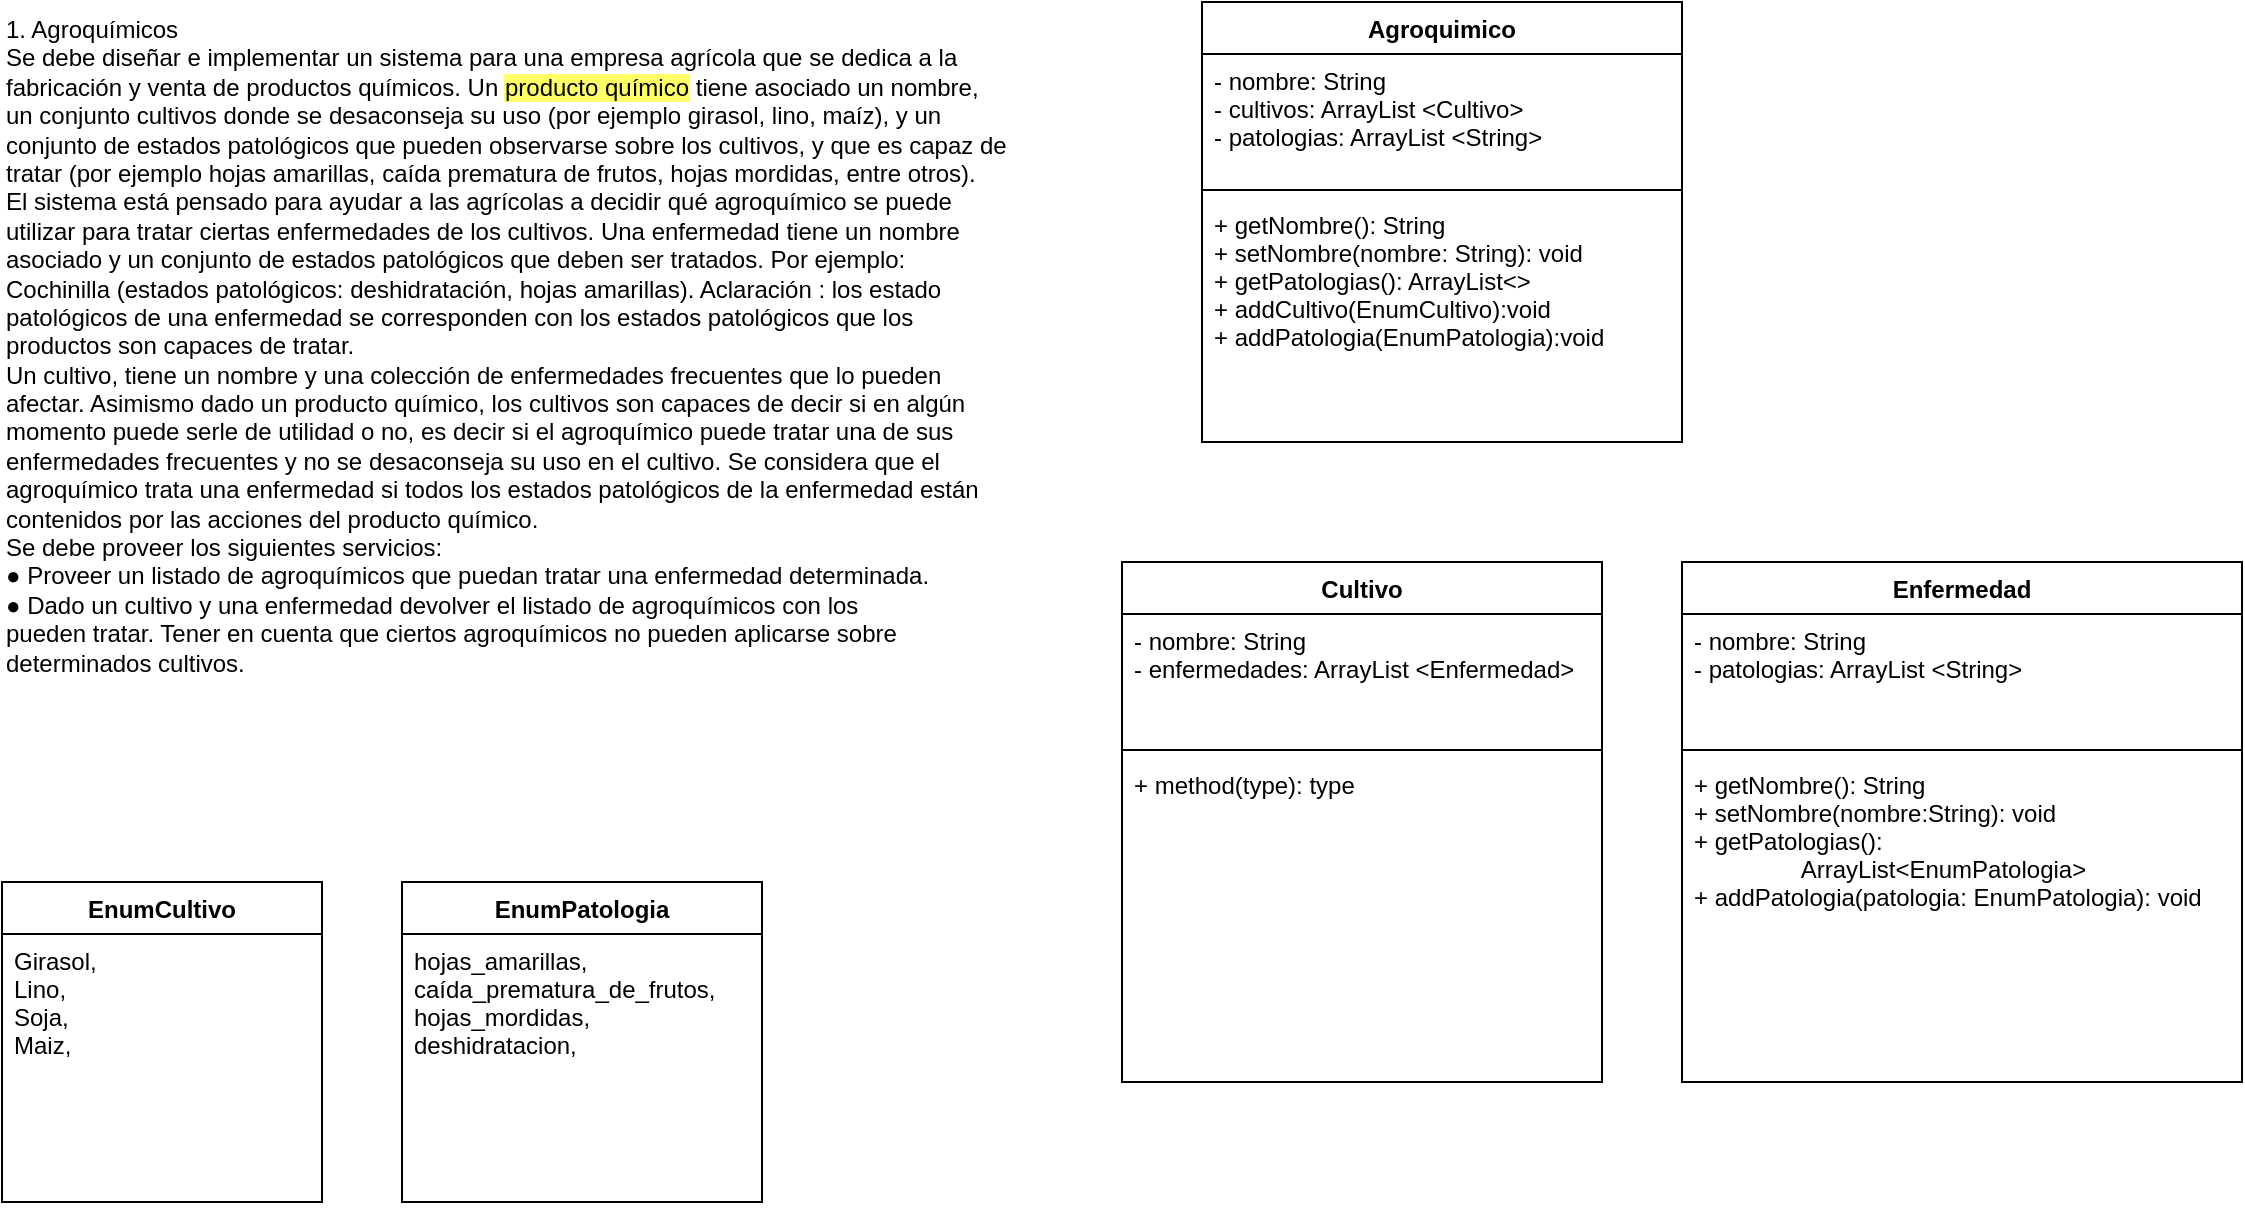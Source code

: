 <mxfile version="20.8.5" type="github">
  <diagram id="H_dTRidz2jpQoJVOs-p8" name="Página-1">
    <mxGraphModel dx="1395" dy="630" grid="1" gridSize="10" guides="1" tooltips="1" connect="1" arrows="1" fold="1" page="1" pageScale="1" pageWidth="1169" pageHeight="1654" math="0" shadow="0">
      <root>
        <mxCell id="0" />
        <mxCell id="1" parent="0" />
        <mxCell id="cCCzXjucm2LXmUzTbs8H-1" value="1. Agroquímicos&lt;br&gt;Se debe diseñar e implementar un sistema para una empresa agrícola que se dedica a la&lt;br&gt;fabricación y venta de productos químicos. Un &lt;span style=&quot;background-color: rgb(255, 255, 102);&quot;&gt;producto químico&lt;/span&gt; tiene asociado un nombre,&lt;br&gt;un conjunto cultivos donde se desaconseja su uso (por ejemplo girasol, lino, maíz), y un&lt;br&gt;conjunto de estados patológicos que pueden observarse sobre los cultivos, y que es capaz de&lt;br&gt;tratar (por ejemplo hojas amarillas, caída prematura de frutos, hojas mordidas, entre otros).&lt;br&gt;El sistema está pensado para ayudar a las agrícolas a decidir qué agroquímico se puede&lt;br&gt;utilizar para tratar ciertas enfermedades de los cultivos. Una enfermedad tiene un nombre&lt;br&gt;asociado y un conjunto de estados patológicos que deben ser tratados. Por ejemplo:&lt;br&gt;Cochinilla (estados patológicos: deshidratación, hojas amarillas). Aclaración : los estado&lt;br&gt;patológicos de una enfermedad se corresponden con los estados patológicos que los&lt;br&gt;productos son capaces de tratar.&lt;br&gt;Un cultivo, tiene un nombre y una colección de enfermedades frecuentes que lo pueden&lt;br&gt;afectar. Asimismo dado un producto químico, los cultivos son capaces de decir si en algún&lt;br&gt;momento puede serle de utilidad o no, es decir si el agroquímico puede tratar una de sus&lt;br&gt;enfermedades frecuentes y no se desaconseja su uso en el cultivo. Se considera que el&lt;br&gt;agroquímico trata una enfermedad si todos los estados patológicos de la enfermedad están&lt;br&gt;contenidos por las acciones del producto químico.&lt;br&gt;Se debe proveer los siguientes servicios:&lt;br&gt;● Proveer un listado de agroquímicos que puedan tratar una enfermedad determinada.&lt;br&gt;● Dado un cultivo y una enfermedad devolver el listado de agroquímicos con los&lt;br&gt;pueden tratar. Tener en cuenta que ciertos agroquímicos no pueden aplicarse sobre&lt;br&gt;determinados cultivos." style="text;whiteSpace=wrap;html=1;" vertex="1" parent="1">
          <mxGeometry x="40" y="40" width="530" height="360" as="geometry" />
        </mxCell>
        <mxCell id="cCCzXjucm2LXmUzTbs8H-2" value="Agroquimico" style="swimlane;fontStyle=1;align=center;verticalAlign=top;childLayout=stackLayout;horizontal=1;startSize=26;horizontalStack=0;resizeParent=1;resizeParentMax=0;resizeLast=0;collapsible=1;marginBottom=0;" vertex="1" parent="1">
          <mxGeometry x="640" y="40" width="240" height="220" as="geometry" />
        </mxCell>
        <mxCell id="cCCzXjucm2LXmUzTbs8H-3" value="- nombre: String&#xa;- cultivos: ArrayList &lt;Cultivo&gt;&#xa;- patologias: ArrayList &lt;String&gt;&#xa;" style="text;strokeColor=none;fillColor=none;align=left;verticalAlign=top;spacingLeft=4;spacingRight=4;overflow=hidden;rotatable=0;points=[[0,0.5],[1,0.5]];portConstraint=eastwest;" vertex="1" parent="cCCzXjucm2LXmUzTbs8H-2">
          <mxGeometry y="26" width="240" height="64" as="geometry" />
        </mxCell>
        <mxCell id="cCCzXjucm2LXmUzTbs8H-4" value="" style="line;strokeWidth=1;fillColor=none;align=left;verticalAlign=middle;spacingTop=-1;spacingLeft=3;spacingRight=3;rotatable=0;labelPosition=right;points=[];portConstraint=eastwest;strokeColor=inherit;" vertex="1" parent="cCCzXjucm2LXmUzTbs8H-2">
          <mxGeometry y="90" width="240" height="8" as="geometry" />
        </mxCell>
        <mxCell id="cCCzXjucm2LXmUzTbs8H-5" value="+ getNombre(): String&#xa;+ setNombre(nombre: String): void&#xa;+ getPatologias(): ArrayList&lt;&gt;&#xa;+ addCultivo(EnumCultivo):void&#xa;+ addPatologia(EnumPatologia):void&#xa;" style="text;strokeColor=none;fillColor=none;align=left;verticalAlign=top;spacingLeft=4;spacingRight=4;overflow=hidden;rotatable=0;points=[[0,0.5],[1,0.5]];portConstraint=eastwest;" vertex="1" parent="cCCzXjucm2LXmUzTbs8H-2">
          <mxGeometry y="98" width="240" height="122" as="geometry" />
        </mxCell>
        <mxCell id="cCCzXjucm2LXmUzTbs8H-6" value="Enfermedad" style="swimlane;fontStyle=1;align=center;verticalAlign=top;childLayout=stackLayout;horizontal=1;startSize=26;horizontalStack=0;resizeParent=1;resizeParentMax=0;resizeLast=0;collapsible=1;marginBottom=0;" vertex="1" parent="1">
          <mxGeometry x="880" y="320" width="280" height="260" as="geometry" />
        </mxCell>
        <mxCell id="cCCzXjucm2LXmUzTbs8H-7" value="- nombre: String&#xa;- patologias: ArrayList &lt;String&gt;&#xa;" style="text;strokeColor=none;fillColor=none;align=left;verticalAlign=top;spacingLeft=4;spacingRight=4;overflow=hidden;rotatable=0;points=[[0,0.5],[1,0.5]];portConstraint=eastwest;" vertex="1" parent="cCCzXjucm2LXmUzTbs8H-6">
          <mxGeometry y="26" width="280" height="64" as="geometry" />
        </mxCell>
        <mxCell id="cCCzXjucm2LXmUzTbs8H-8" value="" style="line;strokeWidth=1;fillColor=none;align=left;verticalAlign=middle;spacingTop=-1;spacingLeft=3;spacingRight=3;rotatable=0;labelPosition=right;points=[];portConstraint=eastwest;strokeColor=inherit;" vertex="1" parent="cCCzXjucm2LXmUzTbs8H-6">
          <mxGeometry y="90" width="280" height="8" as="geometry" />
        </mxCell>
        <mxCell id="cCCzXjucm2LXmUzTbs8H-9" value="+ getNombre(): String&#xa;+ setNombre(nombre:String): void&#xa;+ getPatologias(): &#xa;                ArrayList&lt;EnumPatologia&gt;&#xa;+ addPatologia(patologia: EnumPatologia): void" style="text;strokeColor=none;fillColor=none;align=left;verticalAlign=top;spacingLeft=4;spacingRight=4;overflow=hidden;rotatable=0;points=[[0,0.5],[1,0.5]];portConstraint=eastwest;" vertex="1" parent="cCCzXjucm2LXmUzTbs8H-6">
          <mxGeometry y="98" width="280" height="162" as="geometry" />
        </mxCell>
        <mxCell id="cCCzXjucm2LXmUzTbs8H-10" value="Cultivo" style="swimlane;fontStyle=1;align=center;verticalAlign=top;childLayout=stackLayout;horizontal=1;startSize=26;horizontalStack=0;resizeParent=1;resizeParentMax=0;resizeLast=0;collapsible=1;marginBottom=0;" vertex="1" parent="1">
          <mxGeometry x="600" y="320" width="240" height="260" as="geometry" />
        </mxCell>
        <mxCell id="cCCzXjucm2LXmUzTbs8H-11" value="- nombre: String&#xa;- enfermedades: ArrayList &lt;Enfermedad&gt;&#xa;" style="text;strokeColor=none;fillColor=none;align=left;verticalAlign=top;spacingLeft=4;spacingRight=4;overflow=hidden;rotatable=0;points=[[0,0.5],[1,0.5]];portConstraint=eastwest;" vertex="1" parent="cCCzXjucm2LXmUzTbs8H-10">
          <mxGeometry y="26" width="240" height="64" as="geometry" />
        </mxCell>
        <mxCell id="cCCzXjucm2LXmUzTbs8H-12" value="" style="line;strokeWidth=1;fillColor=none;align=left;verticalAlign=middle;spacingTop=-1;spacingLeft=3;spacingRight=3;rotatable=0;labelPosition=right;points=[];portConstraint=eastwest;strokeColor=inherit;" vertex="1" parent="cCCzXjucm2LXmUzTbs8H-10">
          <mxGeometry y="90" width="240" height="8" as="geometry" />
        </mxCell>
        <mxCell id="cCCzXjucm2LXmUzTbs8H-13" value="+ method(type): type" style="text;strokeColor=none;fillColor=none;align=left;verticalAlign=top;spacingLeft=4;spacingRight=4;overflow=hidden;rotatable=0;points=[[0,0.5],[1,0.5]];portConstraint=eastwest;" vertex="1" parent="cCCzXjucm2LXmUzTbs8H-10">
          <mxGeometry y="98" width="240" height="162" as="geometry" />
        </mxCell>
        <mxCell id="cCCzXjucm2LXmUzTbs8H-18" value="EnumCultivo" style="swimlane;fontStyle=1;align=center;verticalAlign=top;childLayout=stackLayout;horizontal=1;startSize=26;horizontalStack=0;resizeParent=1;resizeParentMax=0;resizeLast=0;collapsible=1;marginBottom=0;" vertex="1" parent="1">
          <mxGeometry x="40" y="480" width="160" height="160" as="geometry" />
        </mxCell>
        <mxCell id="cCCzXjucm2LXmUzTbs8H-19" value="Girasol,&#xa;Lino,&#xa;Soja,&#xa;Maiz,&#xa;" style="text;strokeColor=none;fillColor=none;align=left;verticalAlign=top;spacingLeft=4;spacingRight=4;overflow=hidden;rotatable=0;points=[[0,0.5],[1,0.5]];portConstraint=eastwest;" vertex="1" parent="cCCzXjucm2LXmUzTbs8H-18">
          <mxGeometry y="26" width="160" height="134" as="geometry" />
        </mxCell>
        <mxCell id="cCCzXjucm2LXmUzTbs8H-23" value="EnumPatologia" style="swimlane;fontStyle=1;align=center;verticalAlign=top;childLayout=stackLayout;horizontal=1;startSize=26;horizontalStack=0;resizeParent=1;resizeParentMax=0;resizeLast=0;collapsible=1;marginBottom=0;" vertex="1" parent="1">
          <mxGeometry x="240" y="480" width="180" height="160" as="geometry" />
        </mxCell>
        <mxCell id="cCCzXjucm2LXmUzTbs8H-24" value="hojas_amarillas,&#xa;caída_prematura_de_frutos,&#xa;hojas_mordidas,&#xa;deshidratacion," style="text;strokeColor=none;fillColor=none;align=left;verticalAlign=top;spacingLeft=4;spacingRight=4;overflow=hidden;rotatable=0;points=[[0,0.5],[1,0.5]];portConstraint=eastwest;" vertex="1" parent="cCCzXjucm2LXmUzTbs8H-23">
          <mxGeometry y="26" width="180" height="134" as="geometry" />
        </mxCell>
      </root>
    </mxGraphModel>
  </diagram>
</mxfile>
